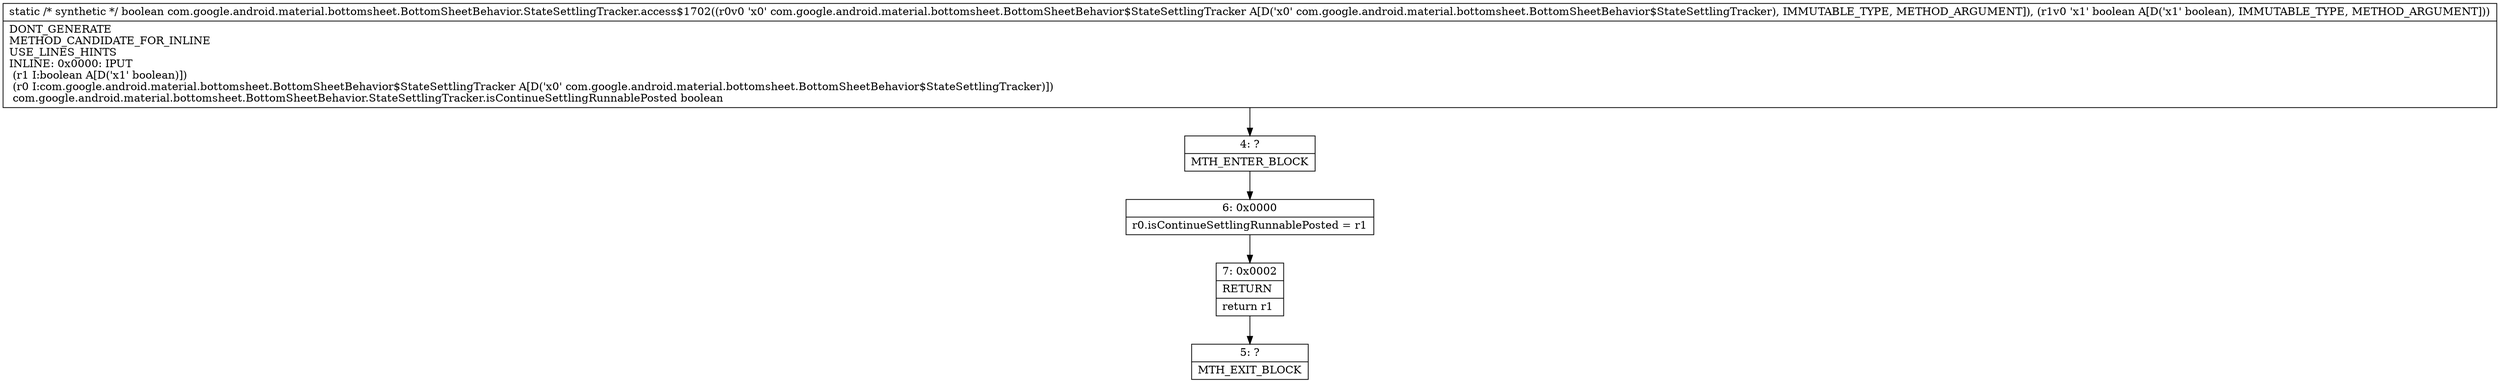 digraph "CFG forcom.google.android.material.bottomsheet.BottomSheetBehavior.StateSettlingTracker.access$1702(Lcom\/google\/android\/material\/bottomsheet\/BottomSheetBehavior$StateSettlingTracker;Z)Z" {
Node_4 [shape=record,label="{4\:\ ?|MTH_ENTER_BLOCK\l}"];
Node_6 [shape=record,label="{6\:\ 0x0000|r0.isContinueSettlingRunnablePosted = r1\l}"];
Node_7 [shape=record,label="{7\:\ 0x0002|RETURN\l|return r1\l}"];
Node_5 [shape=record,label="{5\:\ ?|MTH_EXIT_BLOCK\l}"];
MethodNode[shape=record,label="{static \/* synthetic *\/ boolean com.google.android.material.bottomsheet.BottomSheetBehavior.StateSettlingTracker.access$1702((r0v0 'x0' com.google.android.material.bottomsheet.BottomSheetBehavior$StateSettlingTracker A[D('x0' com.google.android.material.bottomsheet.BottomSheetBehavior$StateSettlingTracker), IMMUTABLE_TYPE, METHOD_ARGUMENT]), (r1v0 'x1' boolean A[D('x1' boolean), IMMUTABLE_TYPE, METHOD_ARGUMENT]))  | DONT_GENERATE\lMETHOD_CANDIDATE_FOR_INLINE\lUSE_LINES_HINTS\lINLINE: 0x0000: IPUT  \l  (r1 I:boolean A[D('x1' boolean)])\l  (r0 I:com.google.android.material.bottomsheet.BottomSheetBehavior$StateSettlingTracker A[D('x0' com.google.android.material.bottomsheet.BottomSheetBehavior$StateSettlingTracker)])\l com.google.android.material.bottomsheet.BottomSheetBehavior.StateSettlingTracker.isContinueSettlingRunnablePosted boolean\l}"];
MethodNode -> Node_4;Node_4 -> Node_6;
Node_6 -> Node_7;
Node_7 -> Node_5;
}

